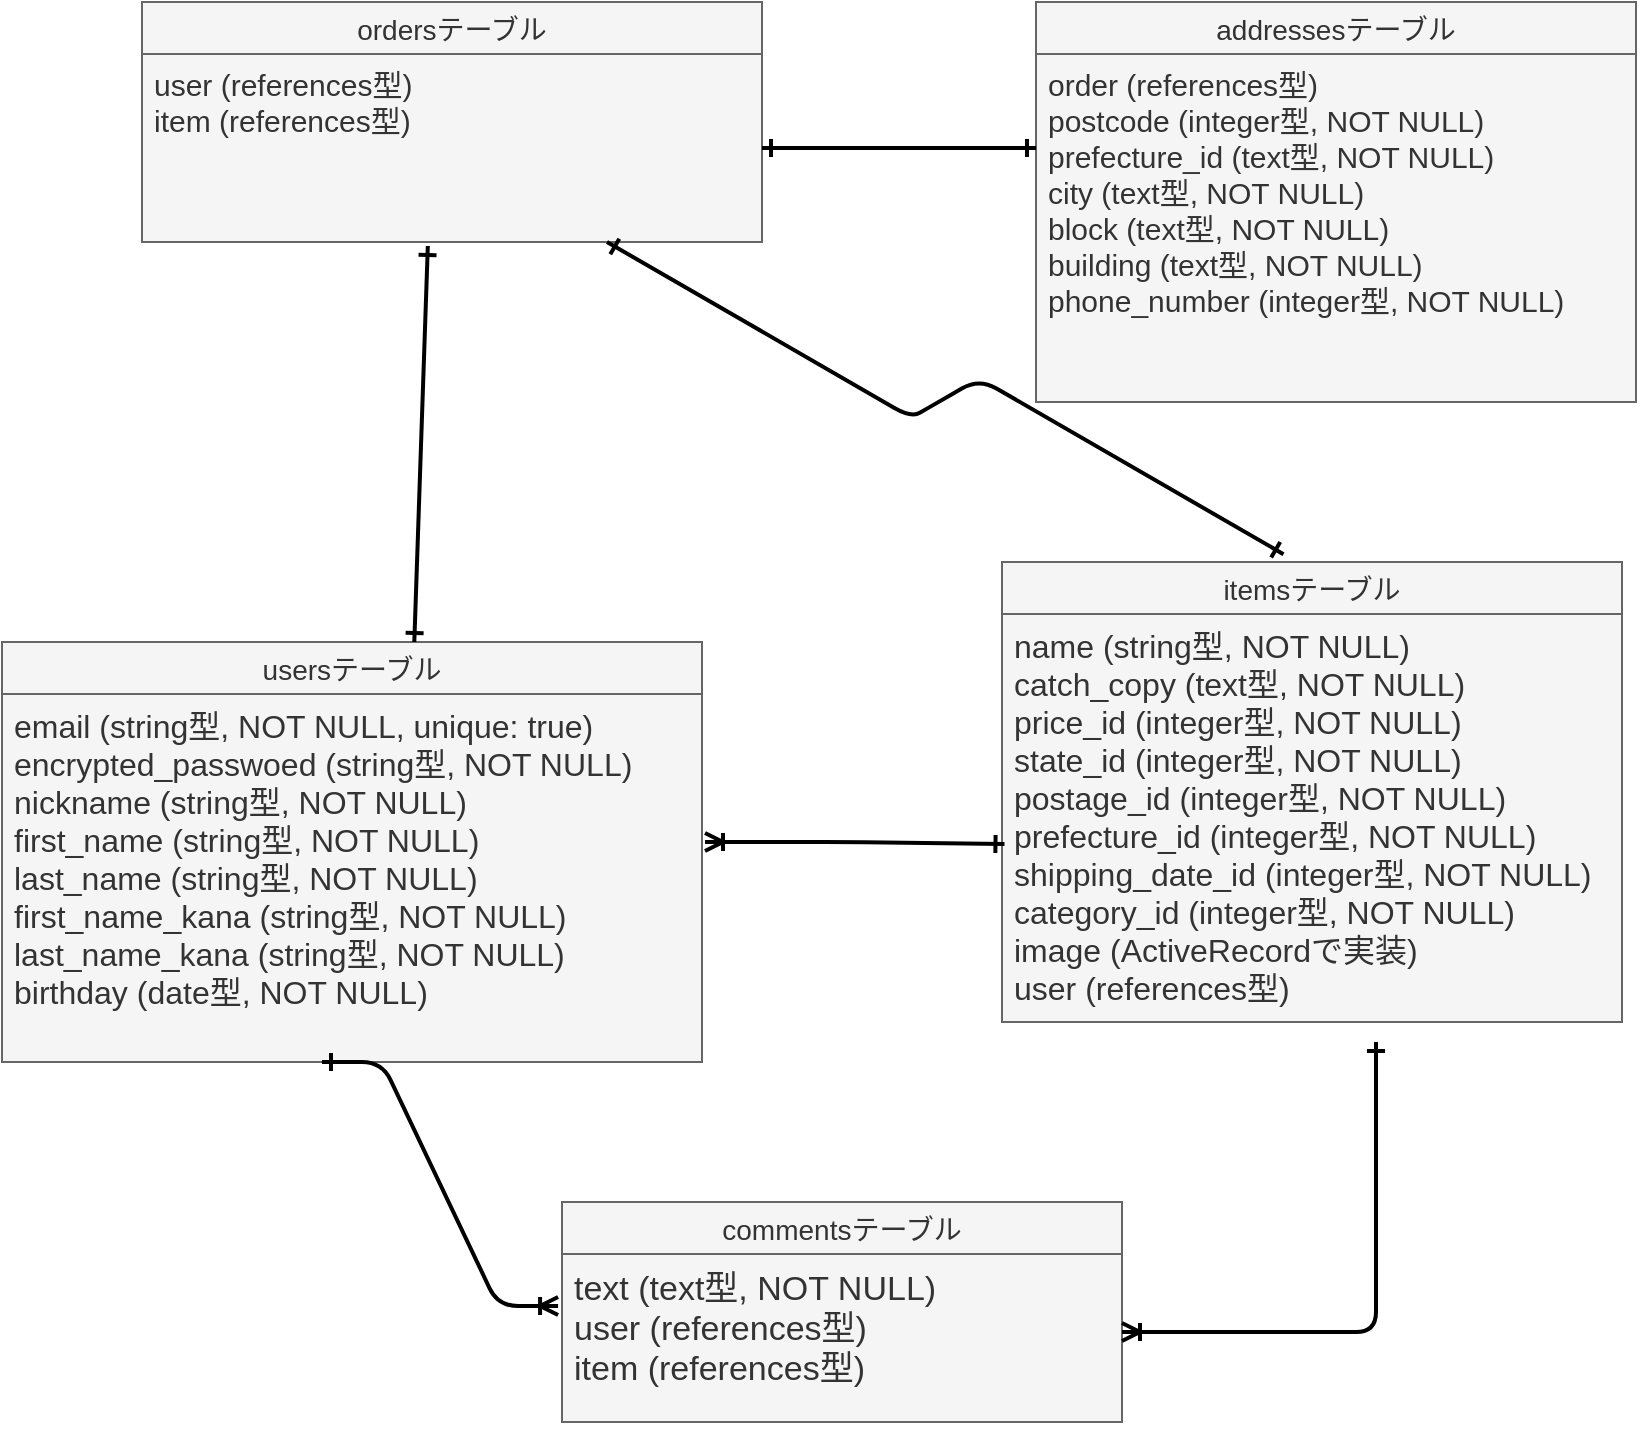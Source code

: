 <mxfile>
    <diagram id="YzNrSvIp26arsSqqOm9E" name="ページ1">
        <mxGraphModel dx="1138" dy="680" grid="1" gridSize="10" guides="1" tooltips="1" connect="1" arrows="1" fold="1" page="1" pageScale="1" pageWidth="827" pageHeight="1169" math="0" shadow="0">
            <root>
                <mxCell id="0"/>
                <mxCell id="1" parent="0"/>
                <mxCell id="2" value="usersテーブル" style="swimlane;fontStyle=0;childLayout=stackLayout;horizontal=1;startSize=26;horizontalStack=0;resizeParent=1;resizeParentMax=0;resizeLast=0;collapsible=1;marginBottom=0;align=center;fontSize=14;fillColor=#f5f5f5;fontColor=#333333;strokeColor=#666666;" vertex="1" parent="1">
                    <mxGeometry x="10" y="340" width="350" height="210" as="geometry"/>
                </mxCell>
                <mxCell id="3" value="email (string型, NOT NULL, unique: true)&#10;encrypted_passwoed (string型, NOT NULL)&#10;nickname (string型, NOT NULL)&#10;first_name (string型, NOT NULL)&#10;last_name (string型, NOT NULL)&#10;first_name_kana (string型, NOT NULL)&#10;last_name_kana (string型, NOT NULL)&#10;birthday (date型, NOT NULL)" style="text;spacingLeft=4;spacingRight=4;overflow=hidden;rotatable=0;points=[[0,0.5],[1,0.5]];portConstraint=eastwest;fontSize=16;fillColor=#f5f5f5;strokeColor=#666666;fontColor=#333333;" vertex="1" parent="2">
                    <mxGeometry y="26" width="350" height="184" as="geometry"/>
                </mxCell>
                <mxCell id="10" value="itemsテーブル" style="swimlane;fontStyle=0;childLayout=stackLayout;horizontal=1;startSize=26;horizontalStack=0;resizeParent=1;resizeParentMax=0;resizeLast=0;collapsible=1;marginBottom=0;align=center;fontSize=14;fillColor=#f5f5f5;strokeColor=#666666;fontColor=#333333;" vertex="1" parent="1">
                    <mxGeometry x="510" y="300" width="310" height="230" as="geometry"/>
                </mxCell>
                <mxCell id="11" value="name (string型, NOT NULL)&#10;catch_copy (text型, NOT NULL)&#10;price_id (integer型, NOT NULL)&#10;state_id (integer型, NOT NULL)&#10;postage_id (integer型, NOT NULL)&#10;prefecture_id (integer型, NOT NULL)&#10;shipping_date_id (integer型, NOT NULL)&#10;category_id (integer型, NOT NULL)&#10;image (ActiveRecordで実装)&#10;user (references型)" style="text;strokeColor=#666666;fillColor=#f5f5f5;spacingLeft=4;spacingRight=4;overflow=hidden;rotatable=0;points=[[0,0.5],[1,0.5]];portConstraint=eastwest;fontSize=16;strokeWidth=1;fontColor=#333333;" vertex="1" parent="10">
                    <mxGeometry y="26" width="310" height="204" as="geometry"/>
                </mxCell>
                <mxCell id="12" value="commentsテーブル" style="swimlane;fontStyle=0;childLayout=stackLayout;horizontal=1;startSize=26;horizontalStack=0;resizeParent=1;resizeParentMax=0;resizeLast=0;collapsible=1;marginBottom=0;align=center;fontSize=14;fillColor=#f5f5f5;strokeColor=#666666;fontColor=#333333;" vertex="1" parent="1">
                    <mxGeometry x="290" y="620" width="280" height="110" as="geometry"/>
                </mxCell>
                <mxCell id="13" value="text (text型, NOT NULL)&#10;user (references型)&#10;item (references型)" style="text;strokeColor=#666666;fillColor=#f5f5f5;spacingLeft=4;spacingRight=4;overflow=hidden;rotatable=0;points=[[0,0.5],[1,0.5]];portConstraint=eastwest;fontSize=17;fontColor=#333333;" vertex="1" parent="12">
                    <mxGeometry y="26" width="280" height="84" as="geometry"/>
                </mxCell>
                <mxCell id="34" value="ordersテーブル" style="swimlane;fontStyle=0;childLayout=stackLayout;horizontal=1;startSize=26;horizontalStack=0;resizeParent=1;resizeParentMax=0;resizeLast=0;collapsible=1;marginBottom=0;align=center;fontSize=14;fontColor=#333333;strokeWidth=1;fillColor=#f5f5f5;strokeColor=#666666;" vertex="1" parent="1">
                    <mxGeometry x="80" y="20" width="310" height="120" as="geometry"/>
                </mxCell>
                <mxCell id="35" value="user (references型)&#10;item (references型)" style="text;strokeColor=#666666;fillColor=#f5f5f5;spacingLeft=4;spacingRight=4;overflow=hidden;rotatable=0;points=[[0,0.5],[1,0.5]];portConstraint=eastwest;fontSize=15;align=left;verticalAlign=top;fontColor=#333333;" vertex="1" parent="34">
                    <mxGeometry y="26" width="310" height="94" as="geometry"/>
                </mxCell>
                <mxCell id="38" value="addressesテーブル" style="swimlane;fontStyle=0;childLayout=stackLayout;horizontal=1;startSize=26;horizontalStack=0;resizeParent=1;resizeParentMax=0;resizeLast=0;collapsible=1;marginBottom=0;align=center;fontSize=14;fontColor=#333333;strokeWidth=1;fillColor=#f5f5f5;strokeColor=#666666;" vertex="1" parent="1">
                    <mxGeometry x="527" y="20" width="300" height="200" as="geometry"/>
                </mxCell>
                <mxCell id="39" value="order (references型)&#10;postcode (integer型, NOT NULL)&#10;prefecture_id (text型, NOT NULL)&#10;city (text型, NOT NULL)&#10;block (text型, NOT NULL)&#10;building (text型, NOT NULL)&#10;phone_number (integer型, NOT NULL)" style="text;strokeColor=#666666;fillColor=#f5f5f5;spacingLeft=4;spacingRight=4;overflow=hidden;rotatable=0;points=[[0,0.5],[1,0.5]];portConstraint=eastwest;fontSize=15;align=left;verticalAlign=top;fontColor=#333333;" vertex="1" parent="38">
                    <mxGeometry y="26" width="300" height="174" as="geometry"/>
                </mxCell>
                <mxCell id="49" value="" style="fontSize=12;html=1;endArrow=ERone;endFill=1;fontColor=#000000;targetPerimeterSpacing=0;strokeWidth=2;startArrow=ERone;startFill=0;entryX=0.461;entryY=1.021;entryDx=0;entryDy=0;entryPerimeter=0;exitX=0.589;exitY=0;exitDx=0;exitDy=0;exitPerimeter=0;" edge="1" parent="1" source="2" target="35">
                    <mxGeometry width="100" height="100" relative="1" as="geometry">
                        <mxPoint x="160" y="270" as="sourcePoint"/>
                        <mxPoint x="260" y="170" as="targetPoint"/>
                        <Array as="points"/>
                    </mxGeometry>
                </mxCell>
                <mxCell id="50" value="" style="fontSize=12;html=1;endArrow=ERone;endFill=1;fontColor=#000000;targetPerimeterSpacing=0;strokeWidth=2;entryX=0;entryY=0.27;entryDx=0;entryDy=0;exitX=1;exitY=0.5;exitDx=0;exitDy=0;entryPerimeter=0;startArrow=ERone;startFill=0;" edge="1" parent="1" source="35" target="39">
                    <mxGeometry width="100" height="100" relative="1" as="geometry">
                        <mxPoint x="400" y="160" as="sourcePoint"/>
                        <mxPoint x="500" y="60" as="targetPoint"/>
                        <Array as="points"/>
                    </mxGeometry>
                </mxCell>
                <mxCell id="52" value="" style="edgeStyle=isometricEdgeStyle;fontSize=12;html=1;endArrow=ERone;endFill=1;fontColor=#000000;strokeWidth=2;sourcePerimeterSpacing=0;elbow=vertical;exitX=0.454;exitY=-0.017;exitDx=0;exitDy=0;exitPerimeter=0;entryX=0.75;entryY=1;entryDx=0;entryDy=0;startArrow=ERone;startFill=0;" edge="1" parent="1" source="10" target="34">
                    <mxGeometry width="100" height="100" relative="1" as="geometry">
                        <mxPoint x="600" y="280" as="sourcePoint"/>
                        <mxPoint x="320" y="150" as="targetPoint"/>
                    </mxGeometry>
                </mxCell>
                <mxCell id="53" value="" style="fontSize=12;html=1;endArrow=ERone;endFill=1;fontColor=#000000;targetPerimeterSpacing=0;strokeWidth=2;entryX=0.004;entryY=0.564;entryDx=0;entryDy=0;exitX=1;exitY=0.5;exitDx=0;exitDy=0;entryPerimeter=0;startArrow=ERoneToMany;startFill=0;" edge="1" parent="1" target="11">
                    <mxGeometry width="100" height="100" relative="1" as="geometry">
                        <mxPoint x="361.5" y="440.02" as="sourcePoint"/>
                        <mxPoint x="498.5" y="440" as="targetPoint"/>
                        <Array as="points">
                            <mxPoint x="431.5" y="440.02"/>
                        </Array>
                    </mxGeometry>
                </mxCell>
                <mxCell id="54" value="" style="edgeStyle=entityRelationEdgeStyle;fontSize=12;html=1;endArrow=ERoneToMany;fontColor=#000000;targetPerimeterSpacing=0;strokeWidth=2;startArrow=ERone;startFill=0;entryX=-0.007;entryY=0.31;entryDx=0;entryDy=0;entryPerimeter=0;" edge="1" parent="1" target="13">
                    <mxGeometry width="100" height="100" relative="1" as="geometry">
                        <mxPoint x="170" y="550" as="sourcePoint"/>
                        <mxPoint x="275" y="670" as="targetPoint"/>
                    </mxGeometry>
                </mxCell>
                <mxCell id="55" value="" style="edgeStyle=elbowEdgeStyle;fontSize=12;html=1;endArrow=ERoneToMany;fontColor=#000000;strokeWidth=2;sourcePerimeterSpacing=0;elbow=vertical;startArrow=ERone;startFill=0;" edge="1" parent="1">
                    <mxGeometry width="100" height="100" relative="1" as="geometry">
                        <mxPoint x="697" y="540" as="sourcePoint"/>
                        <mxPoint x="570" y="685" as="targetPoint"/>
                        <Array as="points">
                            <mxPoint x="700" y="685"/>
                        </Array>
                    </mxGeometry>
                </mxCell>
            </root>
        </mxGraphModel>
    </diagram>
</mxfile>
